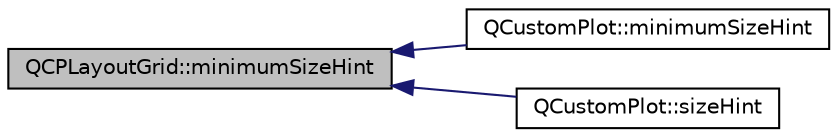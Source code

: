 digraph "QCPLayoutGrid::minimumSizeHint"
{
  edge [fontname="Helvetica",fontsize="10",labelfontname="Helvetica",labelfontsize="10"];
  node [fontname="Helvetica",fontsize="10",shape=record];
  rankdir="LR";
  Node142 [label="QCPLayoutGrid::minimumSizeHint",height=0.2,width=0.4,color="black", fillcolor="grey75", style="filled", fontcolor="black"];
  Node142 -> Node143 [dir="back",color="midnightblue",fontsize="10",style="solid",fontname="Helvetica"];
  Node143 [label="QCustomPlot::minimumSizeHint",height=0.2,width=0.4,color="black", fillcolor="white", style="filled",URL="$dd/d9b/class_q_custom_plot.html#a0f7d90553493be687da80544f7244ad2"];
  Node142 -> Node144 [dir="back",color="midnightblue",fontsize="10",style="solid",fontname="Helvetica"];
  Node144 [label="QCustomPlot::sizeHint",height=0.2,width=0.4,color="black", fillcolor="white", style="filled",URL="$dd/d9b/class_q_custom_plot.html#a51601831bc7d5403d5e729347a10ba33"];
}
